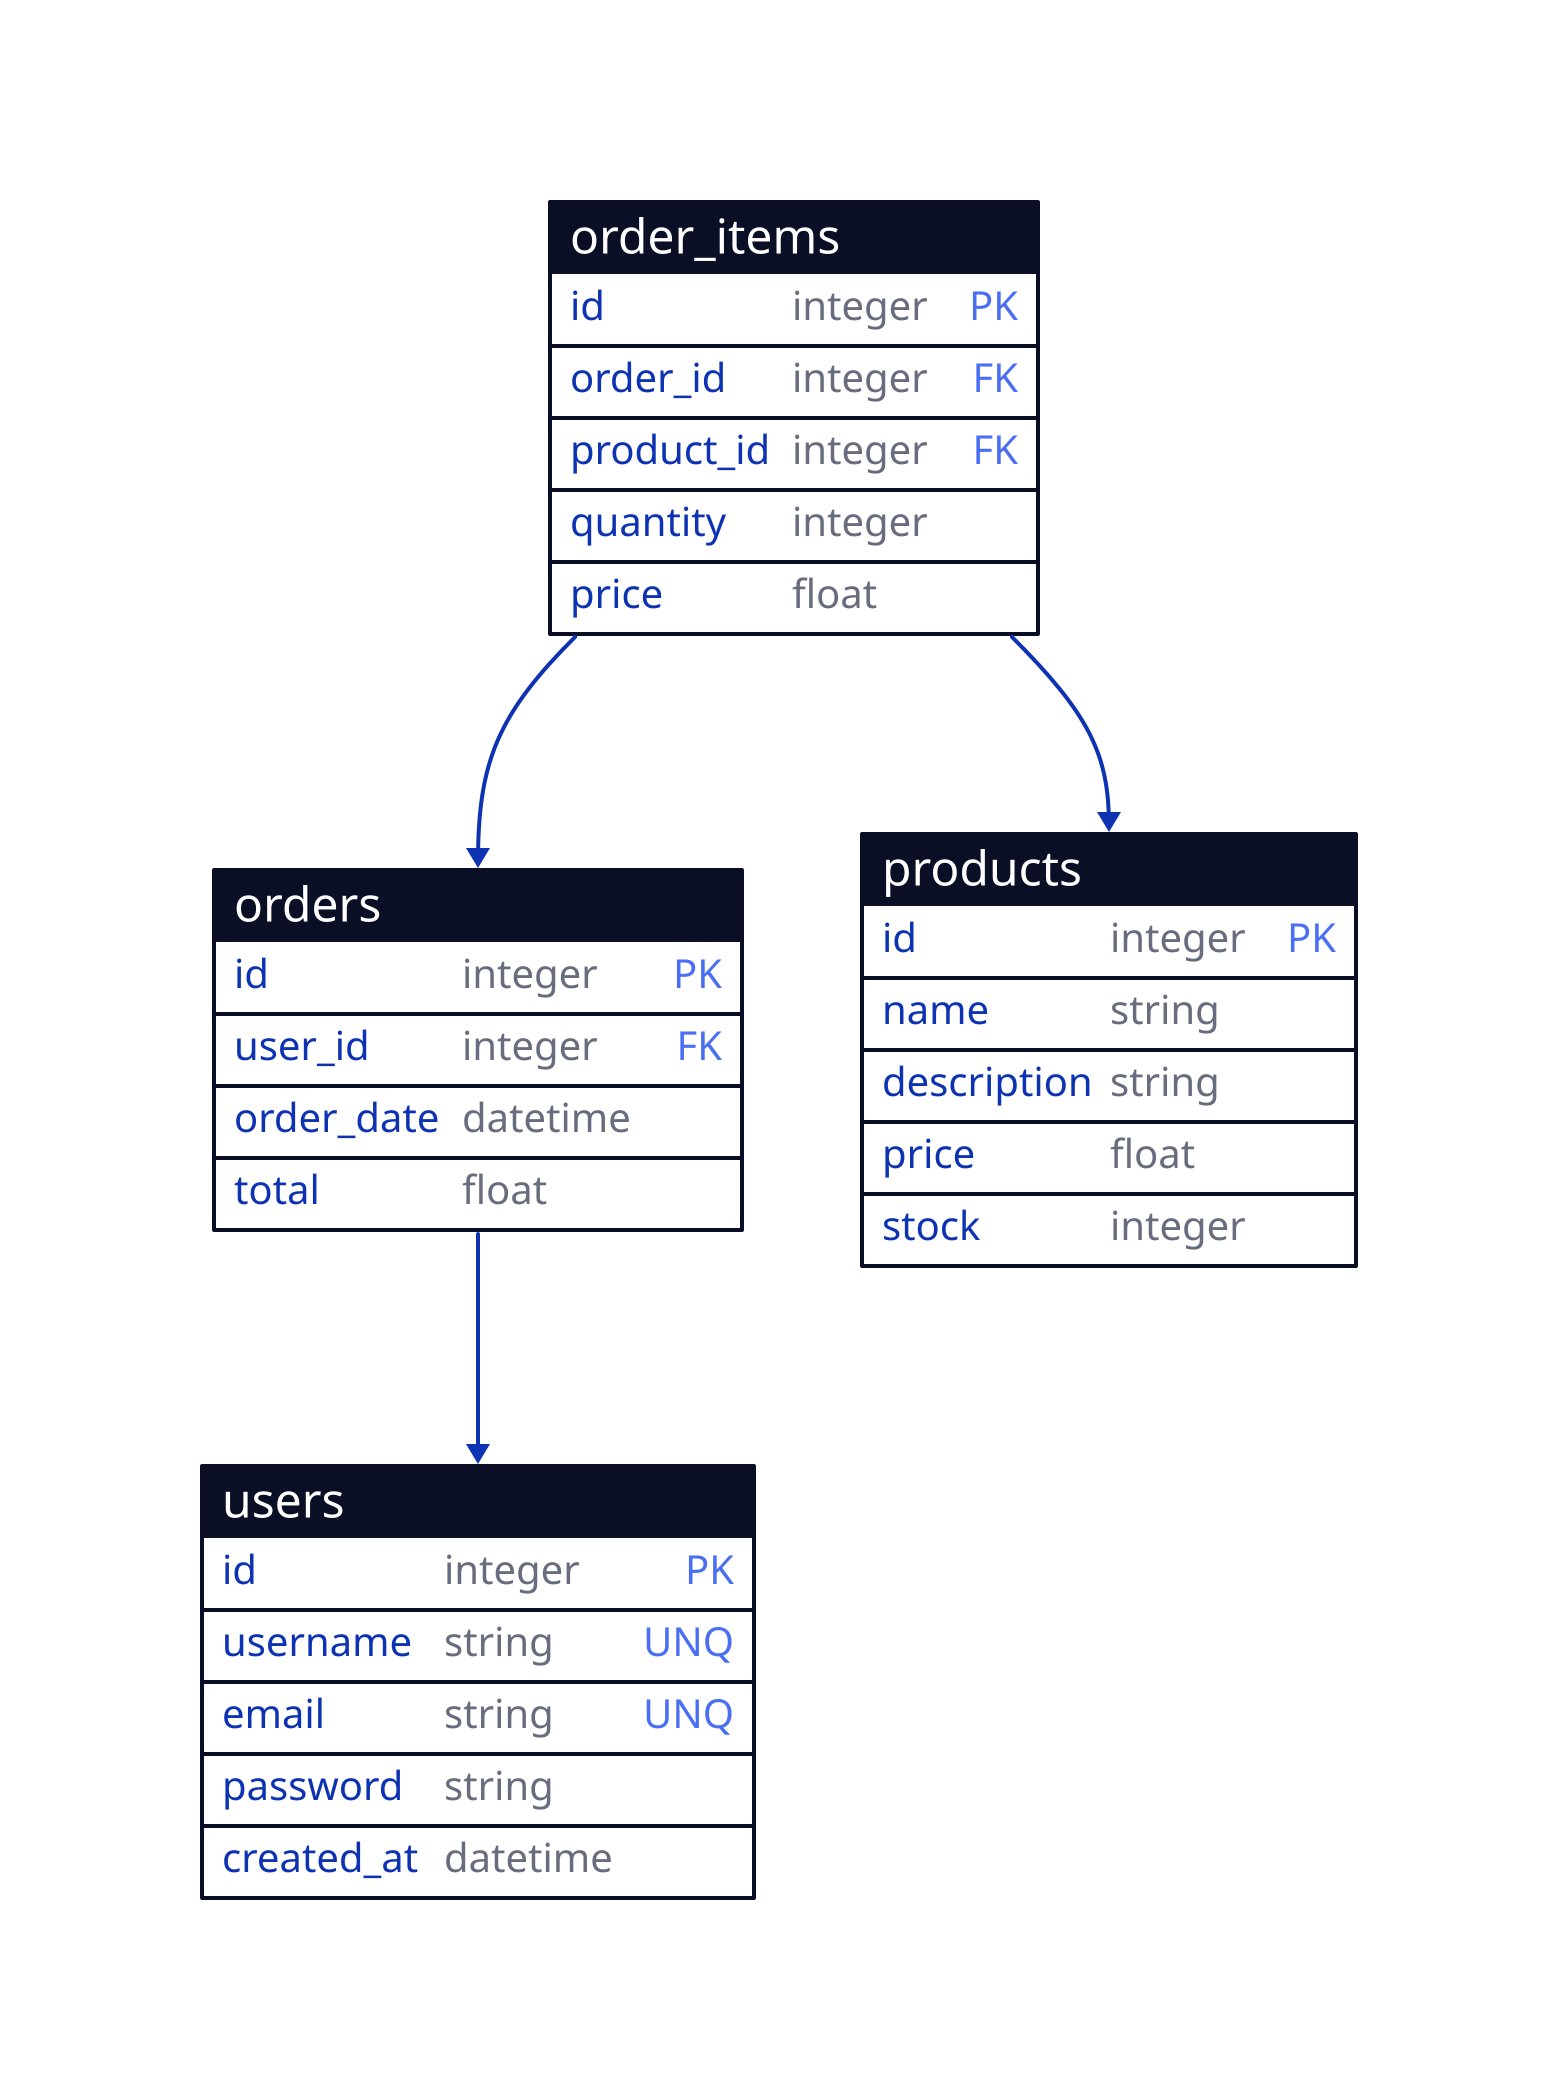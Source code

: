 orders: {
  shape: sql_table
  id: integer {constraint: primary_key}
  user_id: integer {constraint: foreign_key}
  order_date: datetime
  total: float
}
order_items: {
  shape: sql_table
  id: integer {constraint: primary_key}
  order_id: integer {constraint: foreign_key}
  product_id: integer {constraint: foreign_key}
  quantity: integer
  price: float
}
products: {
  shape: sql_table
  id: integer {constraint: primary_key}
  name: string
  description: string
  price: float
  stock: integer
}
users: {
  shape: sql_table
  id: integer {constraint: primary_key}
  username: string {constraint: unique}
  email: string {constraint: unique}
  password: string
  created_at: datetime
}
orders.user_id -> users.id
order_items.order_id -> orders.id
order_items.product_id -> products.id